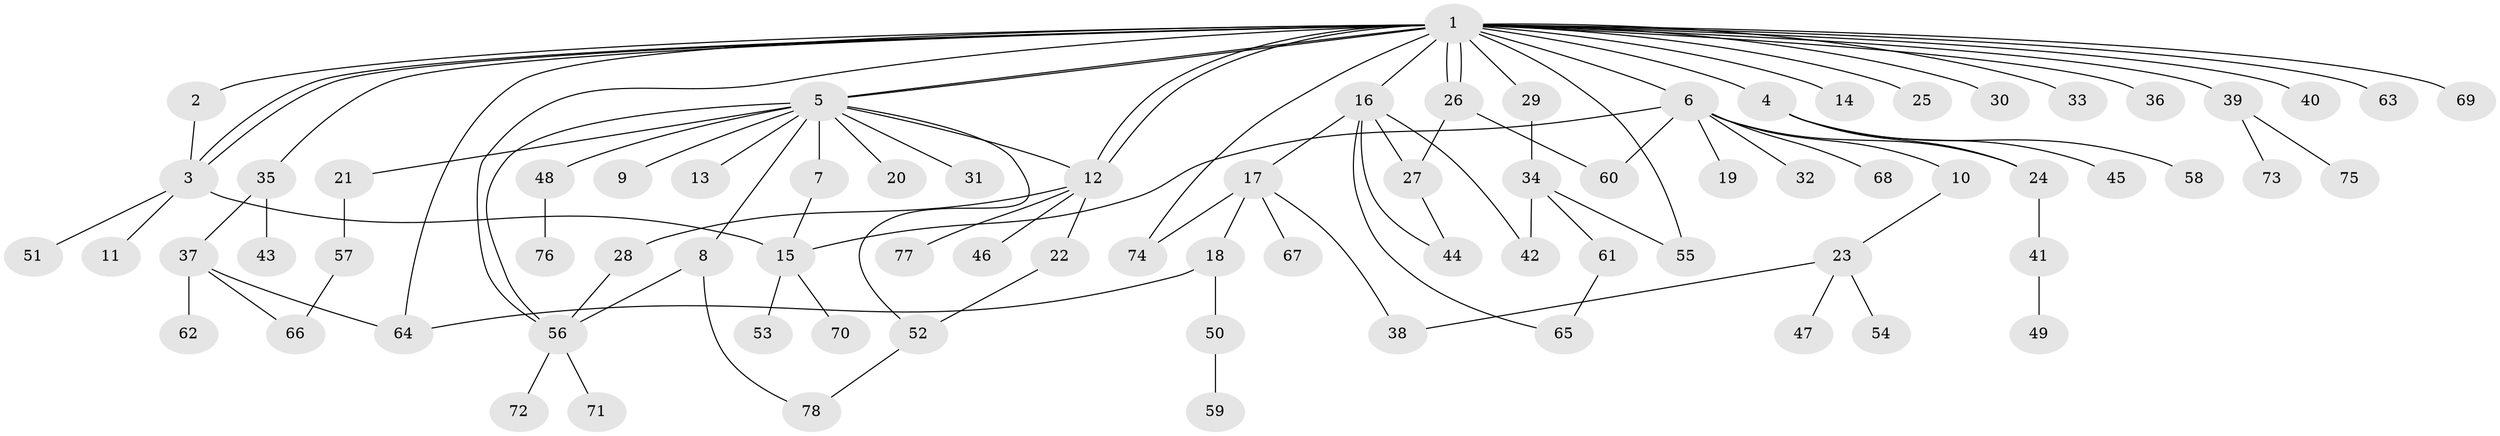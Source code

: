 // Generated by graph-tools (version 1.1) at 2025/14/03/09/25 04:14:20]
// undirected, 78 vertices, 102 edges
graph export_dot {
graph [start="1"]
  node [color=gray90,style=filled];
  1;
  2;
  3;
  4;
  5;
  6;
  7;
  8;
  9;
  10;
  11;
  12;
  13;
  14;
  15;
  16;
  17;
  18;
  19;
  20;
  21;
  22;
  23;
  24;
  25;
  26;
  27;
  28;
  29;
  30;
  31;
  32;
  33;
  34;
  35;
  36;
  37;
  38;
  39;
  40;
  41;
  42;
  43;
  44;
  45;
  46;
  47;
  48;
  49;
  50;
  51;
  52;
  53;
  54;
  55;
  56;
  57;
  58;
  59;
  60;
  61;
  62;
  63;
  64;
  65;
  66;
  67;
  68;
  69;
  70;
  71;
  72;
  73;
  74;
  75;
  76;
  77;
  78;
  1 -- 2;
  1 -- 3;
  1 -- 3;
  1 -- 4;
  1 -- 5;
  1 -- 5;
  1 -- 6;
  1 -- 12;
  1 -- 12;
  1 -- 14;
  1 -- 16;
  1 -- 25;
  1 -- 26;
  1 -- 26;
  1 -- 29;
  1 -- 30;
  1 -- 33;
  1 -- 35;
  1 -- 36;
  1 -- 39;
  1 -- 40;
  1 -- 55;
  1 -- 56;
  1 -- 63;
  1 -- 64;
  1 -- 69;
  1 -- 74;
  2 -- 3;
  3 -- 11;
  3 -- 15;
  3 -- 51;
  4 -- 24;
  4 -- 45;
  4 -- 58;
  5 -- 7;
  5 -- 8;
  5 -- 9;
  5 -- 12;
  5 -- 13;
  5 -- 20;
  5 -- 21;
  5 -- 31;
  5 -- 48;
  5 -- 52;
  5 -- 56;
  6 -- 10;
  6 -- 15;
  6 -- 19;
  6 -- 24;
  6 -- 32;
  6 -- 60;
  6 -- 68;
  7 -- 15;
  8 -- 56;
  8 -- 78;
  10 -- 23;
  12 -- 22;
  12 -- 28;
  12 -- 46;
  12 -- 77;
  15 -- 53;
  15 -- 70;
  16 -- 17;
  16 -- 27;
  16 -- 42;
  16 -- 44;
  16 -- 65;
  17 -- 18;
  17 -- 38;
  17 -- 67;
  17 -- 74;
  18 -- 50;
  18 -- 64;
  21 -- 57;
  22 -- 52;
  23 -- 38;
  23 -- 47;
  23 -- 54;
  24 -- 41;
  26 -- 27;
  26 -- 60;
  27 -- 44;
  28 -- 56;
  29 -- 34;
  34 -- 42;
  34 -- 55;
  34 -- 61;
  35 -- 37;
  35 -- 43;
  37 -- 62;
  37 -- 64;
  37 -- 66;
  39 -- 73;
  39 -- 75;
  41 -- 49;
  48 -- 76;
  50 -- 59;
  52 -- 78;
  56 -- 71;
  56 -- 72;
  57 -- 66;
  61 -- 65;
}
